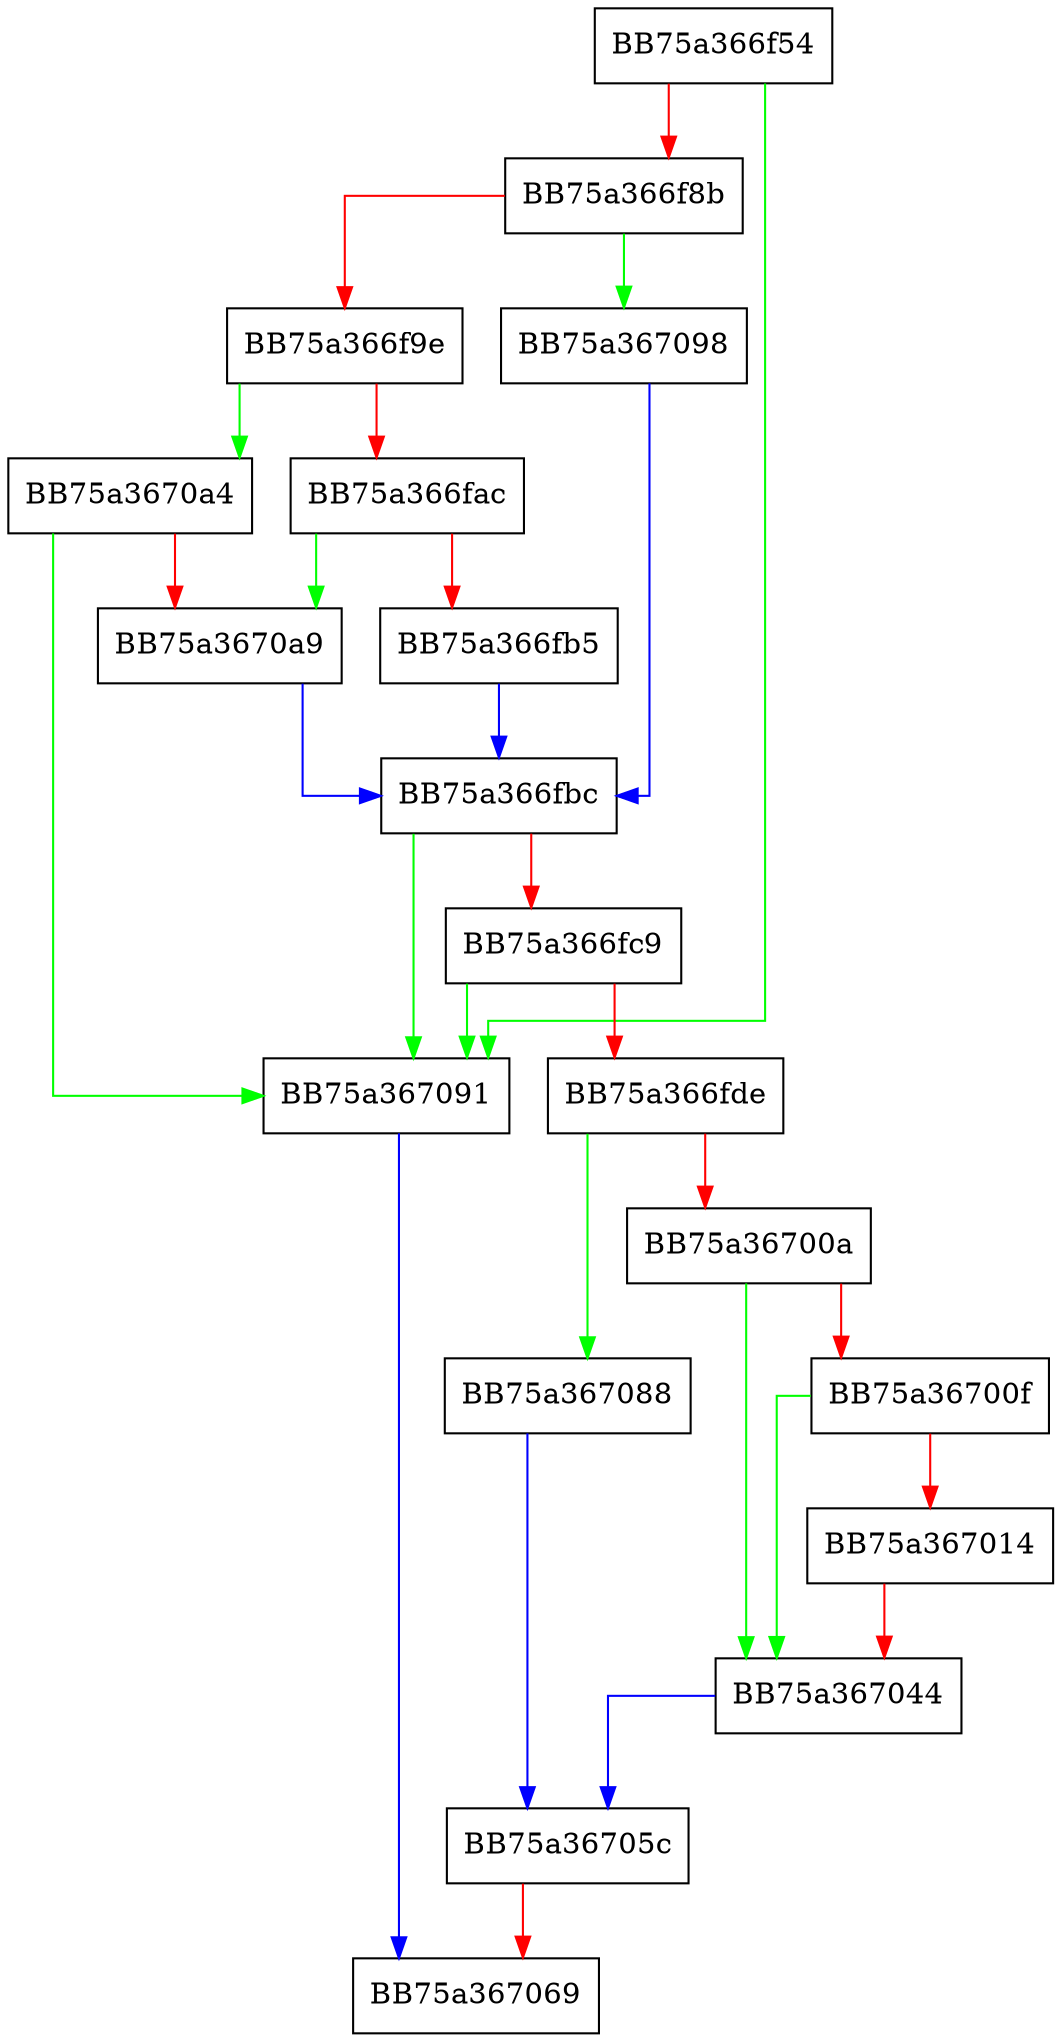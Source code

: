 digraph SymCryptRsaPkcs1ApplySignaturePadding {
  node [shape="box"];
  graph [splines=ortho];
  BB75a366f54 -> BB75a367091 [color="green"];
  BB75a366f54 -> BB75a366f8b [color="red"];
  BB75a366f8b -> BB75a367098 [color="green"];
  BB75a366f8b -> BB75a366f9e [color="red"];
  BB75a366f9e -> BB75a3670a4 [color="green"];
  BB75a366f9e -> BB75a366fac [color="red"];
  BB75a366fac -> BB75a3670a9 [color="green"];
  BB75a366fac -> BB75a366fb5 [color="red"];
  BB75a366fb5 -> BB75a366fbc [color="blue"];
  BB75a366fbc -> BB75a367091 [color="green"];
  BB75a366fbc -> BB75a366fc9 [color="red"];
  BB75a366fc9 -> BB75a367091 [color="green"];
  BB75a366fc9 -> BB75a366fde [color="red"];
  BB75a366fde -> BB75a367088 [color="green"];
  BB75a366fde -> BB75a36700a [color="red"];
  BB75a36700a -> BB75a367044 [color="green"];
  BB75a36700a -> BB75a36700f [color="red"];
  BB75a36700f -> BB75a367044 [color="green"];
  BB75a36700f -> BB75a367014 [color="red"];
  BB75a367014 -> BB75a367044 [color="red"];
  BB75a367044 -> BB75a36705c [color="blue"];
  BB75a36705c -> BB75a367069 [color="red"];
  BB75a367088 -> BB75a36705c [color="blue"];
  BB75a367091 -> BB75a367069 [color="blue"];
  BB75a367098 -> BB75a366fbc [color="blue"];
  BB75a3670a4 -> BB75a367091 [color="green"];
  BB75a3670a4 -> BB75a3670a9 [color="red"];
  BB75a3670a9 -> BB75a366fbc [color="blue"];
}